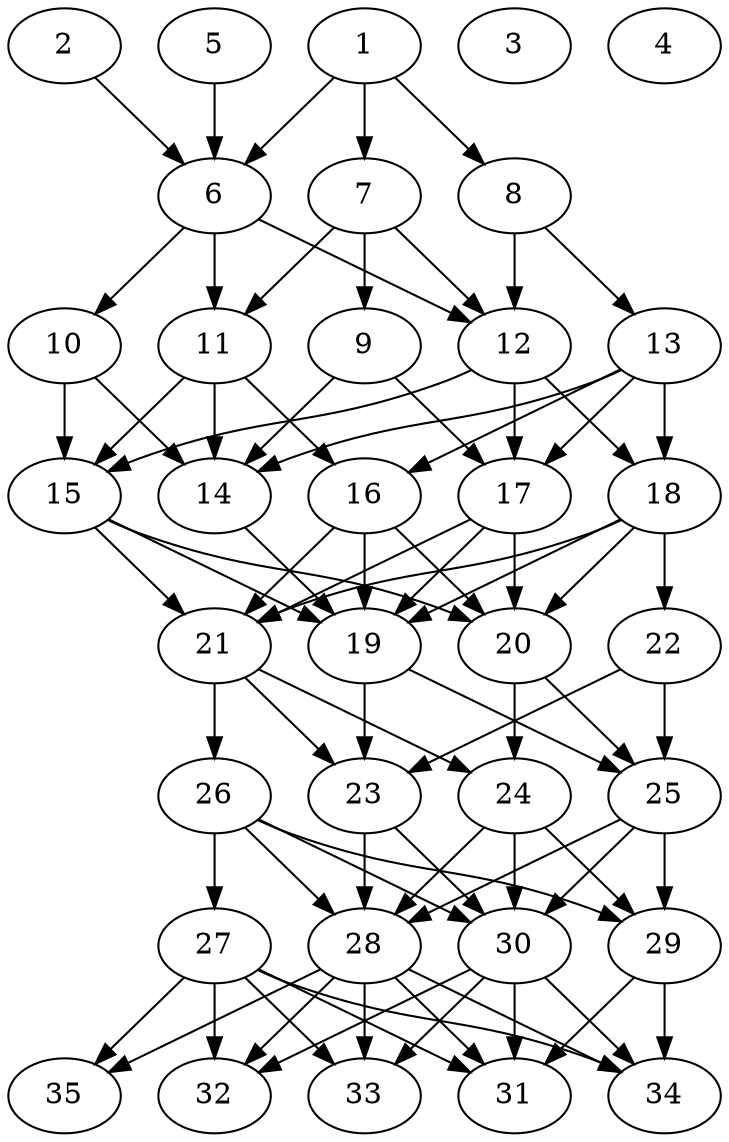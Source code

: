 // DAG automatically generated by daggen at Thu Oct  3 14:05:37 2019
// ./daggen --dot -n 35 --ccr 0.3 --fat 0.5 --regular 0.7 --density 0.9 --mindata 5242880 --maxdata 52428800 
digraph G {
  1 [size="55128747", alpha="0.05", expect_size="16538624"] 
  1 -> 6 [size ="16538624"]
  1 -> 7 [size ="16538624"]
  1 -> 8 [size ="16538624"]
  2 [size="67795627", alpha="0.06", expect_size="20338688"] 
  2 -> 6 [size ="20338688"]
  3 [size="160805547", alpha="0.03", expect_size="48241664"] 
  4 [size="99232427", alpha="0.18", expect_size="29769728"] 
  5 [size="146561707", alpha="0.08", expect_size="43968512"] 
  5 -> 6 [size ="43968512"]
  6 [size="90023253", alpha="0.18", expect_size="27006976"] 
  6 -> 10 [size ="27006976"]
  6 -> 11 [size ="27006976"]
  6 -> 12 [size ="27006976"]
  7 [size="85387947", alpha="0.10", expect_size="25616384"] 
  7 -> 9 [size ="25616384"]
  7 -> 11 [size ="25616384"]
  7 -> 12 [size ="25616384"]
  8 [size="66921813", alpha="0.02", expect_size="20076544"] 
  8 -> 12 [size ="20076544"]
  8 -> 13 [size ="20076544"]
  9 [size="84575573", alpha="0.13", expect_size="25372672"] 
  9 -> 14 [size ="25372672"]
  9 -> 17 [size ="25372672"]
  10 [size="149558613", alpha="0.18", expect_size="44867584"] 
  10 -> 14 [size ="44867584"]
  10 -> 15 [size ="44867584"]
  11 [size="101082453", alpha="0.18", expect_size="30324736"] 
  11 -> 14 [size ="30324736"]
  11 -> 15 [size ="30324736"]
  11 -> 16 [size ="30324736"]
  12 [size="138465280", alpha="0.11", expect_size="41539584"] 
  12 -> 15 [size ="41539584"]
  12 -> 17 [size ="41539584"]
  12 -> 18 [size ="41539584"]
  13 [size="25668267", alpha="0.01", expect_size="7700480"] 
  13 -> 14 [size ="7700480"]
  13 -> 16 [size ="7700480"]
  13 -> 17 [size ="7700480"]
  13 -> 18 [size ="7700480"]
  14 [size="50227200", alpha="0.06", expect_size="15068160"] 
  14 -> 19 [size ="15068160"]
  15 [size="32037547", alpha="0.10", expect_size="9611264"] 
  15 -> 19 [size ="9611264"]
  15 -> 20 [size ="9611264"]
  15 -> 21 [size ="9611264"]
  16 [size="96320853", alpha="0.18", expect_size="28896256"] 
  16 -> 19 [size ="28896256"]
  16 -> 20 [size ="28896256"]
  16 -> 21 [size ="28896256"]
  17 [size="79080107", alpha="0.07", expect_size="23724032"] 
  17 -> 19 [size ="23724032"]
  17 -> 20 [size ="23724032"]
  17 -> 21 [size ="23724032"]
  18 [size="158706347", alpha="0.07", expect_size="47611904"] 
  18 -> 19 [size ="47611904"]
  18 -> 20 [size ="47611904"]
  18 -> 21 [size ="47611904"]
  18 -> 22 [size ="47611904"]
  19 [size="19514027", alpha="0.19", expect_size="5854208"] 
  19 -> 23 [size ="5854208"]
  19 -> 25 [size ="5854208"]
  20 [size="122309973", alpha="0.17", expect_size="36692992"] 
  20 -> 24 [size ="36692992"]
  20 -> 25 [size ="36692992"]
  21 [size="106345813", alpha="0.19", expect_size="31903744"] 
  21 -> 23 [size ="31903744"]
  21 -> 24 [size ="31903744"]
  21 -> 26 [size ="31903744"]
  22 [size="90265600", alpha="0.09", expect_size="27079680"] 
  22 -> 23 [size ="27079680"]
  22 -> 25 [size ="27079680"]
  23 [size="173636267", alpha="0.16", expect_size="52090880"] 
  23 -> 28 [size ="52090880"]
  23 -> 30 [size ="52090880"]
  24 [size="22712320", alpha="0.14", expect_size="6813696"] 
  24 -> 28 [size ="6813696"]
  24 -> 29 [size ="6813696"]
  24 -> 30 [size ="6813696"]
  25 [size="66092373", alpha="0.08", expect_size="19827712"] 
  25 -> 28 [size ="19827712"]
  25 -> 29 [size ="19827712"]
  25 -> 30 [size ="19827712"]
  26 [size="145479680", alpha="0.11", expect_size="43643904"] 
  26 -> 27 [size ="43643904"]
  26 -> 28 [size ="43643904"]
  26 -> 29 [size ="43643904"]
  26 -> 30 [size ="43643904"]
  27 [size="133058560", alpha="0.03", expect_size="39917568"] 
  27 -> 31 [size ="39917568"]
  27 -> 32 [size ="39917568"]
  27 -> 33 [size ="39917568"]
  27 -> 34 [size ="39917568"]
  27 -> 35 [size ="39917568"]
  28 [size="31378773", alpha="0.01", expect_size="9413632"] 
  28 -> 31 [size ="9413632"]
  28 -> 32 [size ="9413632"]
  28 -> 33 [size ="9413632"]
  28 -> 34 [size ="9413632"]
  28 -> 35 [size ="9413632"]
  29 [size="82923520", alpha="0.08", expect_size="24877056"] 
  29 -> 31 [size ="24877056"]
  29 -> 34 [size ="24877056"]
  30 [size="74240000", alpha="0.12", expect_size="22272000"] 
  30 -> 31 [size ="22272000"]
  30 -> 32 [size ="22272000"]
  30 -> 33 [size ="22272000"]
  30 -> 34 [size ="22272000"]
  31 [size="48913067", alpha="0.06", expect_size="14673920"] 
  32 [size="44605440", alpha="0.15", expect_size="13381632"] 
  33 [size="111633067", alpha="0.06", expect_size="33489920"] 
  34 [size="78755840", alpha="0.01", expect_size="23626752"] 
  35 [size="27729920", alpha="0.17", expect_size="8318976"] 
}
